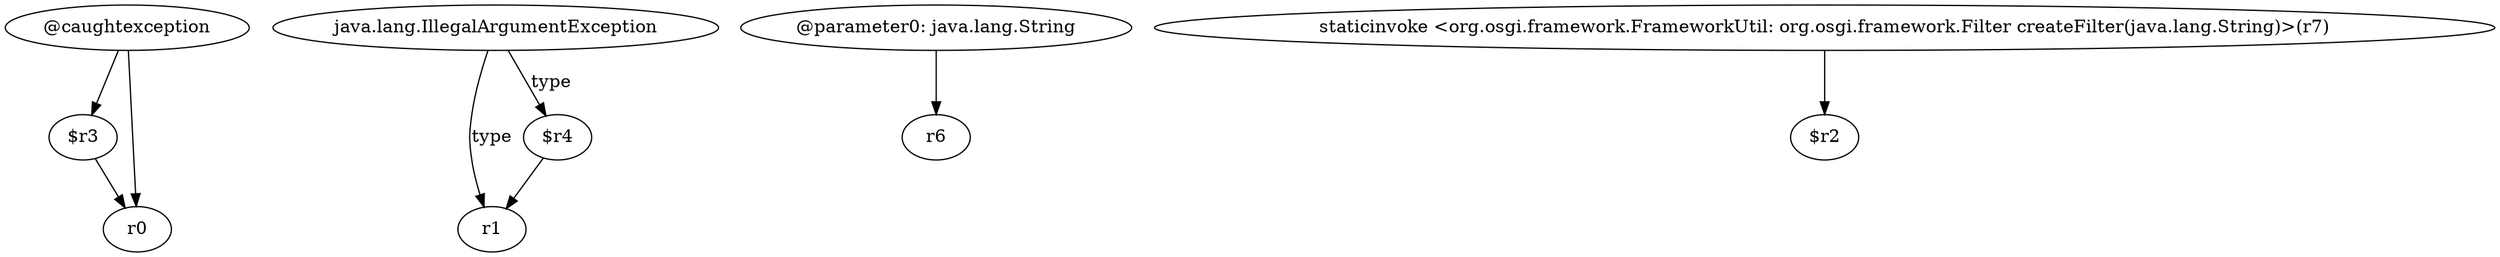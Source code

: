digraph g {
0[label="$r3"]
1[label="r0"]
0->1[label=""]
2[label="java.lang.IllegalArgumentException"]
3[label="r1"]
2->3[label="type"]
4[label="@parameter0: java.lang.String"]
5[label="r6"]
4->5[label=""]
6[label="$r4"]
2->6[label="type"]
7[label="@caughtexception"]
7->1[label=""]
8[label="staticinvoke <org.osgi.framework.FrameworkUtil: org.osgi.framework.Filter createFilter(java.lang.String)>(r7)"]
9[label="$r2"]
8->9[label=""]
7->0[label=""]
6->3[label=""]
}